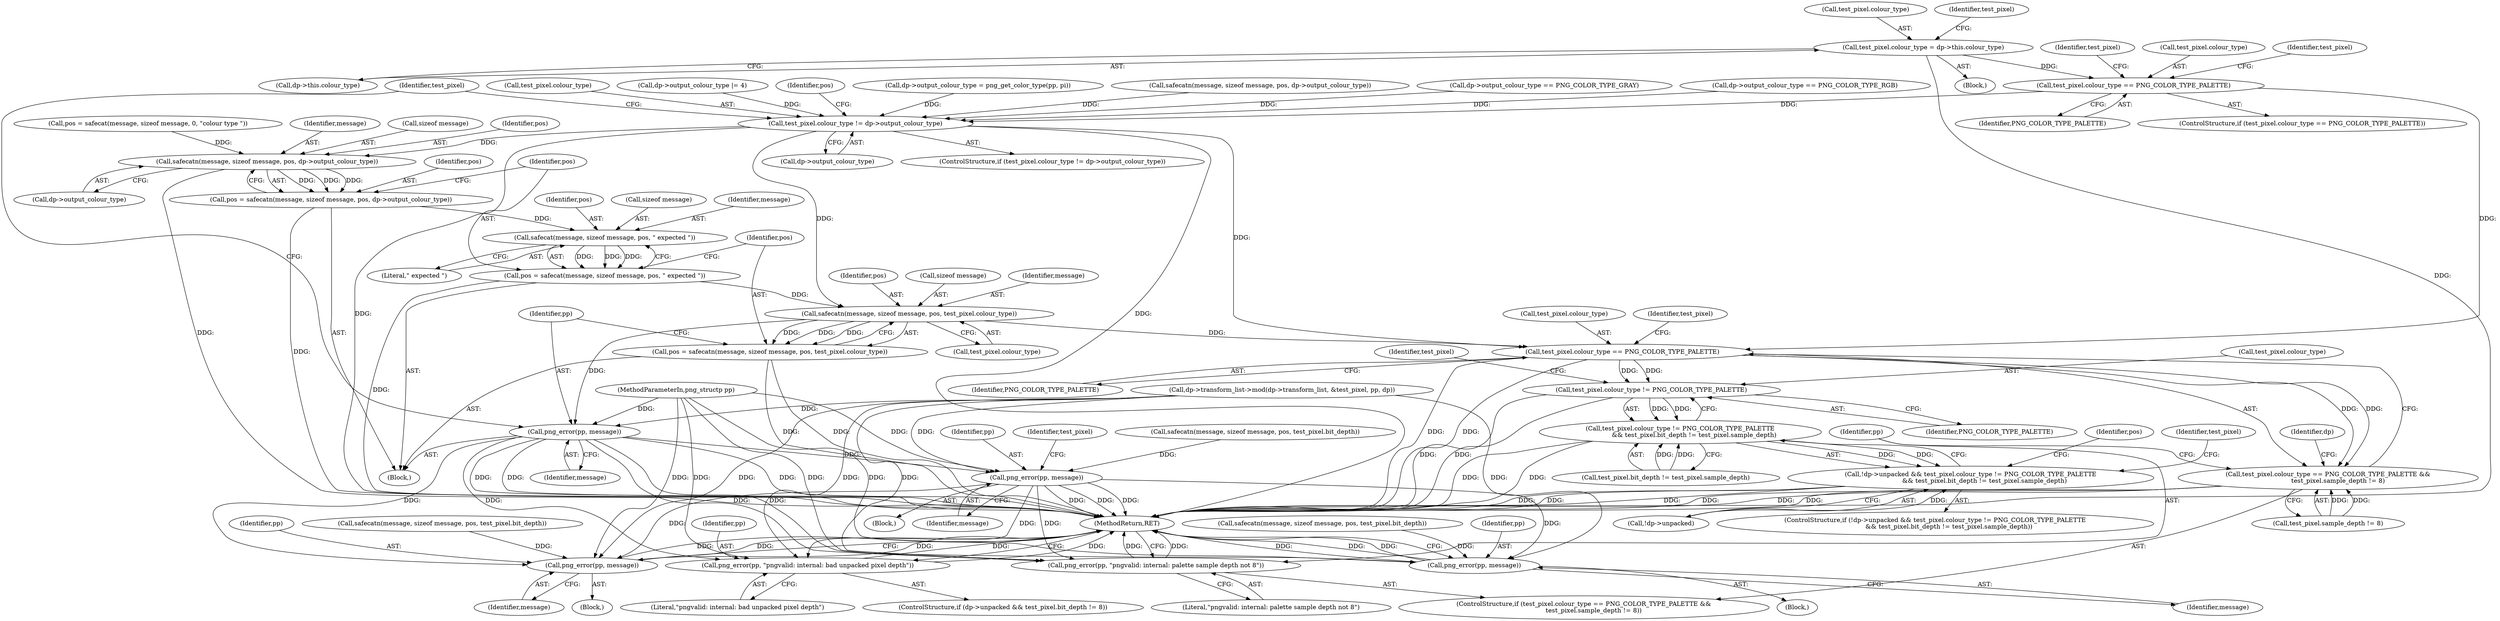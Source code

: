 digraph "0_Android_9d4853418ab2f754c2b63e091c29c5529b8b86ca_149@pointer" {
"1000304" [label="(Call,test_pixel.colour_type = dp->this.colour_type)"];
"1000323" [label="(Call,test_pixel.colour_type == PNG_COLOR_TYPE_PALETTE)"];
"1000380" [label="(Call,test_pixel.colour_type != dp->output_colour_type)"];
"1000400" [label="(Call,safecatn(message, sizeof message, pos, dp->output_colour_type))"];
"1000398" [label="(Call,pos = safecatn(message, sizeof message, pos, dp->output_colour_type))"];
"1000410" [label="(Call,safecat(message, sizeof message, pos, \" expected \"))"];
"1000408" [label="(Call,pos = safecat(message, sizeof message, pos, \" expected \"))"];
"1000418" [label="(Call,safecatn(message, sizeof message, pos, test_pixel.colour_type))"];
"1000416" [label="(Call,pos = safecatn(message, sizeof message, pos, test_pixel.colour_type))"];
"1000426" [label="(Call,png_error(pp, message))"];
"1000476" [label="(Call,png_error(pp, message))"];
"1000491" [label="(Call,png_error(pp, \"pngvalid: internal: palette sample depth not 8\"))"];
"1000505" [label="(Call,png_error(pp, \"pngvalid: internal: bad unpacked pixel depth\"))"];
"1000567" [label="(Call,png_error(pp, message))"];
"1000618" [label="(Call,png_error(pp, message))"];
"1000481" [label="(Call,test_pixel.colour_type == PNG_COLOR_TYPE_PALETTE)"];
"1000480" [label="(Call,test_pixel.colour_type == PNG_COLOR_TYPE_PALETTE &&\n          test_pixel.sample_depth != 8)"];
"1000516" [label="(Call,test_pixel.colour_type != PNG_COLOR_TYPE_PALETTE)"];
"1000515" [label="(Call,test_pixel.colour_type != PNG_COLOR_TYPE_PALETTE\n              && test_pixel.bit_depth != test_pixel.sample_depth)"];
"1000510" [label="(Call,!dp->unpacked && test_pixel.colour_type != PNG_COLOR_TYPE_PALETTE\n              && test_pixel.bit_depth != test_pixel.sample_depth)"];
"1000481" [label="(Call,test_pixel.colour_type == PNG_COLOR_TYPE_PALETTE)"];
"1000371" [label="(Call,dp->transform_list->mod(dp->transform_list, &test_pixel, pp, dp))"];
"1000400" [label="(Call,safecatn(message, sizeof message, pos, dp->output_colour_type))"];
"1000305" [label="(Call,test_pixel.colour_type)"];
"1000420" [label="(Call,sizeof message)"];
"1000267" [label="(Call,safecatn(message, sizeof message, pos, dp->output_colour_type))"];
"1000191" [label="(Call,dp->output_colour_type == PNG_COLOR_TYPE_GRAY)"];
"1000492" [label="(Identifier,pp)"];
"1000336" [label="(Identifier,test_pixel)"];
"1000498" [label="(Identifier,dp)"];
"1000324" [label="(Call,test_pixel.colour_type)"];
"1000432" [label="(Identifier,test_pixel)"];
"1000315" [label="(Identifier,test_pixel)"];
"1000495" [label="(ControlStructure,if (dp->unpacked && test_pixel.bit_depth != 8))"];
"1000417" [label="(Identifier,pos)"];
"1000480" [label="(Call,test_pixel.colour_type == PNG_COLOR_TYPE_PALETTE &&\n          test_pixel.sample_depth != 8)"];
"1000478" [label="(Identifier,message)"];
"1000510" [label="(Call,!dp->unpacked && test_pixel.colour_type != PNG_COLOR_TYPE_PALETTE\n              && test_pixel.bit_depth != test_pixel.sample_depth)"];
"1000515" [label="(Call,test_pixel.colour_type != PNG_COLOR_TYPE_PALETTE\n              && test_pixel.bit_depth != test_pixel.sample_depth)"];
"1000398" [label="(Call,pos = safecatn(message, sizeof message, pos, dp->output_colour_type))"];
"1000483" [label="(Identifier,test_pixel)"];
"1000308" [label="(Call,dp->this.colour_type)"];
"1000322" [label="(ControlStructure,if (test_pixel.colour_type == PNG_COLOR_TYPE_PALETTE))"];
"1000506" [label="(Identifier,pp)"];
"1000567" [label="(Call,png_error(pp, message))"];
"1000507" [label="(Literal,\"pngvalid: internal: bad unpacked pixel depth\")"];
"1000516" [label="(Call,test_pixel.colour_type != PNG_COLOR_TYPE_PALETTE)"];
"1000404" [label="(Identifier,pos)"];
"1000579" [label="(Block,)"];
"1000511" [label="(Call,!dp->unpacked)"];
"1000419" [label="(Identifier,message)"];
"1000493" [label="(Literal,\"pngvalid: internal: palette sample depth not 8\")"];
"1000390" [label="(Call,pos = safecat(message, sizeof message, 0, \"colour type \"))"];
"1000427" [label="(Identifier,pp)"];
"1000186" [label="(Call,dp->output_colour_type == PNG_COLOR_TYPE_RGB)"];
"1000569" [label="(Identifier,message)"];
"1000384" [label="(Call,dp->output_colour_type)"];
"1000410" [label="(Call,safecat(message, sizeof message, pos, \" expected \"))"];
"1000296" [label="(Block,)"];
"1000330" [label="(Identifier,test_pixel)"];
"1000401" [label="(Identifier,message)"];
"1000416" [label="(Call,pos = safecatn(message, sizeof message, pos, test_pixel.colour_type))"];
"1000121" [label="(MethodParameterIn,png_structp pp)"];
"1000505" [label="(Call,png_error(pp, \"pngvalid: internal: bad unpacked pixel depth\"))"];
"1000559" [label="(Call,safecatn(message, sizeof message, pos, test_pixel.bit_depth))"];
"1000412" [label="(Call,sizeof message)"];
"1000485" [label="(Identifier,PNG_COLOR_TYPE_PALETTE)"];
"1000422" [label="(Identifier,pos)"];
"1000415" [label="(Literal,\" expected \")"];
"1000408" [label="(Call,pos = safecat(message, sizeof message, pos, \" expected \"))"];
"1000409" [label="(Identifier,pos)"];
"1000381" [label="(Call,test_pixel.colour_type)"];
"1000521" [label="(Call,test_pixel.bit_depth != test_pixel.sample_depth)"];
"1000426" [label="(Call,png_error(pp, message))"];
"1000304" [label="(Call,test_pixel.colour_type = dp->this.colour_type)"];
"1000523" [label="(Identifier,test_pixel)"];
"1000476" [label="(Call,png_error(pp, message))"];
"1000568" [label="(Identifier,pp)"];
"1000411" [label="(Identifier,message)"];
"1000486" [label="(Call,test_pixel.sample_depth != 8)"];
"1000201" [label="(Call,dp->output_colour_type |= 4)"];
"1000323" [label="(Call,test_pixel.colour_type == PNG_COLOR_TYPE_PALETTE)"];
"1000520" [label="(Identifier,PNG_COLOR_TYPE_PALETTE)"];
"1000327" [label="(Identifier,PNG_COLOR_TYPE_PALETTE)"];
"1000618" [label="(Call,png_error(pp, message))"];
"1000391" [label="(Identifier,pos)"];
"1000428" [label="(Identifier,message)"];
"1000402" [label="(Call,sizeof message)"];
"1000399" [label="(Identifier,pos)"];
"1000387" [label="(Block,)"];
"1000423" [label="(Call,test_pixel.colour_type)"];
"1000468" [label="(Call,safecatn(message, sizeof message, pos, test_pixel.bit_depth))"];
"1000418" [label="(Call,safecatn(message, sizeof message, pos, test_pixel.colour_type))"];
"1000437" [label="(Block,)"];
"1000620" [label="(Identifier,message)"];
"1000163" [label="(Call,dp->output_colour_type = png_get_color_type(pp, pi))"];
"1000610" [label="(Call,safecatn(message, sizeof message, pos, test_pixel.bit_depth))"];
"1000491" [label="(Call,png_error(pp, \"pngvalid: internal: palette sample depth not 8\"))"];
"1000532" [label="(Identifier,pos)"];
"1000379" [label="(ControlStructure,if (test_pixel.colour_type != dp->output_colour_type))"];
"1000621" [label="(MethodReturn,RET)"];
"1000574" [label="(Identifier,test_pixel)"];
"1000619" [label="(Identifier,pp)"];
"1000414" [label="(Identifier,pos)"];
"1000380" [label="(Call,test_pixel.colour_type != dp->output_colour_type)"];
"1000509" [label="(ControlStructure,if (!dp->unpacked && test_pixel.colour_type != PNG_COLOR_TYPE_PALETTE\n              && test_pixel.bit_depth != test_pixel.sample_depth))"];
"1000482" [label="(Call,test_pixel.colour_type)"];
"1000405" [label="(Call,dp->output_colour_type)"];
"1000528" [label="(Block,)"];
"1000479" [label="(ControlStructure,if (test_pixel.colour_type == PNG_COLOR_TYPE_PALETTE &&\n          test_pixel.sample_depth != 8))"];
"1000477" [label="(Identifier,pp)"];
"1000517" [label="(Call,test_pixel.colour_type)"];
"1000488" [label="(Identifier,test_pixel)"];
"1000304" -> "1000296"  [label="AST: "];
"1000304" -> "1000308"  [label="CFG: "];
"1000305" -> "1000304"  [label="AST: "];
"1000308" -> "1000304"  [label="AST: "];
"1000315" -> "1000304"  [label="CFG: "];
"1000304" -> "1000621"  [label="DDG: "];
"1000304" -> "1000323"  [label="DDG: "];
"1000323" -> "1000322"  [label="AST: "];
"1000323" -> "1000327"  [label="CFG: "];
"1000324" -> "1000323"  [label="AST: "];
"1000327" -> "1000323"  [label="AST: "];
"1000330" -> "1000323"  [label="CFG: "];
"1000336" -> "1000323"  [label="CFG: "];
"1000323" -> "1000380"  [label="DDG: "];
"1000323" -> "1000481"  [label="DDG: "];
"1000380" -> "1000379"  [label="AST: "];
"1000380" -> "1000384"  [label="CFG: "];
"1000381" -> "1000380"  [label="AST: "];
"1000384" -> "1000380"  [label="AST: "];
"1000391" -> "1000380"  [label="CFG: "];
"1000432" -> "1000380"  [label="CFG: "];
"1000380" -> "1000621"  [label="DDG: "];
"1000380" -> "1000621"  [label="DDG: "];
"1000163" -> "1000380"  [label="DDG: "];
"1000186" -> "1000380"  [label="DDG: "];
"1000267" -> "1000380"  [label="DDG: "];
"1000191" -> "1000380"  [label="DDG: "];
"1000201" -> "1000380"  [label="DDG: "];
"1000380" -> "1000400"  [label="DDG: "];
"1000380" -> "1000418"  [label="DDG: "];
"1000380" -> "1000481"  [label="DDG: "];
"1000400" -> "1000398"  [label="AST: "];
"1000400" -> "1000405"  [label="CFG: "];
"1000401" -> "1000400"  [label="AST: "];
"1000402" -> "1000400"  [label="AST: "];
"1000404" -> "1000400"  [label="AST: "];
"1000405" -> "1000400"  [label="AST: "];
"1000398" -> "1000400"  [label="CFG: "];
"1000400" -> "1000621"  [label="DDG: "];
"1000400" -> "1000398"  [label="DDG: "];
"1000400" -> "1000398"  [label="DDG: "];
"1000400" -> "1000398"  [label="DDG: "];
"1000390" -> "1000400"  [label="DDG: "];
"1000398" -> "1000387"  [label="AST: "];
"1000399" -> "1000398"  [label="AST: "];
"1000409" -> "1000398"  [label="CFG: "];
"1000398" -> "1000621"  [label="DDG: "];
"1000398" -> "1000410"  [label="DDG: "];
"1000410" -> "1000408"  [label="AST: "];
"1000410" -> "1000415"  [label="CFG: "];
"1000411" -> "1000410"  [label="AST: "];
"1000412" -> "1000410"  [label="AST: "];
"1000414" -> "1000410"  [label="AST: "];
"1000415" -> "1000410"  [label="AST: "];
"1000408" -> "1000410"  [label="CFG: "];
"1000410" -> "1000408"  [label="DDG: "];
"1000410" -> "1000408"  [label="DDG: "];
"1000410" -> "1000408"  [label="DDG: "];
"1000408" -> "1000387"  [label="AST: "];
"1000409" -> "1000408"  [label="AST: "];
"1000417" -> "1000408"  [label="CFG: "];
"1000408" -> "1000621"  [label="DDG: "];
"1000408" -> "1000418"  [label="DDG: "];
"1000418" -> "1000416"  [label="AST: "];
"1000418" -> "1000423"  [label="CFG: "];
"1000419" -> "1000418"  [label="AST: "];
"1000420" -> "1000418"  [label="AST: "];
"1000422" -> "1000418"  [label="AST: "];
"1000423" -> "1000418"  [label="AST: "];
"1000416" -> "1000418"  [label="CFG: "];
"1000418" -> "1000416"  [label="DDG: "];
"1000418" -> "1000416"  [label="DDG: "];
"1000418" -> "1000416"  [label="DDG: "];
"1000418" -> "1000426"  [label="DDG: "];
"1000418" -> "1000481"  [label="DDG: "];
"1000416" -> "1000387"  [label="AST: "];
"1000417" -> "1000416"  [label="AST: "];
"1000427" -> "1000416"  [label="CFG: "];
"1000416" -> "1000621"  [label="DDG: "];
"1000416" -> "1000621"  [label="DDG: "];
"1000426" -> "1000387"  [label="AST: "];
"1000426" -> "1000428"  [label="CFG: "];
"1000427" -> "1000426"  [label="AST: "];
"1000428" -> "1000426"  [label="AST: "];
"1000432" -> "1000426"  [label="CFG: "];
"1000426" -> "1000621"  [label="DDG: "];
"1000426" -> "1000621"  [label="DDG: "];
"1000426" -> "1000621"  [label="DDG: "];
"1000371" -> "1000426"  [label="DDG: "];
"1000121" -> "1000426"  [label="DDG: "];
"1000426" -> "1000476"  [label="DDG: "];
"1000426" -> "1000491"  [label="DDG: "];
"1000426" -> "1000505"  [label="DDG: "];
"1000426" -> "1000567"  [label="DDG: "];
"1000426" -> "1000618"  [label="DDG: "];
"1000476" -> "1000437"  [label="AST: "];
"1000476" -> "1000478"  [label="CFG: "];
"1000477" -> "1000476"  [label="AST: "];
"1000478" -> "1000476"  [label="AST: "];
"1000483" -> "1000476"  [label="CFG: "];
"1000476" -> "1000621"  [label="DDG: "];
"1000476" -> "1000621"  [label="DDG: "];
"1000476" -> "1000621"  [label="DDG: "];
"1000371" -> "1000476"  [label="DDG: "];
"1000121" -> "1000476"  [label="DDG: "];
"1000468" -> "1000476"  [label="DDG: "];
"1000476" -> "1000491"  [label="DDG: "];
"1000476" -> "1000505"  [label="DDG: "];
"1000476" -> "1000567"  [label="DDG: "];
"1000476" -> "1000618"  [label="DDG: "];
"1000491" -> "1000479"  [label="AST: "];
"1000491" -> "1000493"  [label="CFG: "];
"1000492" -> "1000491"  [label="AST: "];
"1000493" -> "1000491"  [label="AST: "];
"1000621" -> "1000491"  [label="CFG: "];
"1000491" -> "1000621"  [label="DDG: "];
"1000491" -> "1000621"  [label="DDG: "];
"1000371" -> "1000491"  [label="DDG: "];
"1000121" -> "1000491"  [label="DDG: "];
"1000505" -> "1000495"  [label="AST: "];
"1000505" -> "1000507"  [label="CFG: "];
"1000506" -> "1000505"  [label="AST: "];
"1000507" -> "1000505"  [label="AST: "];
"1000621" -> "1000505"  [label="CFG: "];
"1000505" -> "1000621"  [label="DDG: "];
"1000505" -> "1000621"  [label="DDG: "];
"1000371" -> "1000505"  [label="DDG: "];
"1000121" -> "1000505"  [label="DDG: "];
"1000567" -> "1000528"  [label="AST: "];
"1000567" -> "1000569"  [label="CFG: "];
"1000568" -> "1000567"  [label="AST: "];
"1000569" -> "1000567"  [label="AST: "];
"1000621" -> "1000567"  [label="CFG: "];
"1000567" -> "1000621"  [label="DDG: "];
"1000567" -> "1000621"  [label="DDG: "];
"1000567" -> "1000621"  [label="DDG: "];
"1000371" -> "1000567"  [label="DDG: "];
"1000121" -> "1000567"  [label="DDG: "];
"1000559" -> "1000567"  [label="DDG: "];
"1000618" -> "1000579"  [label="AST: "];
"1000618" -> "1000620"  [label="CFG: "];
"1000619" -> "1000618"  [label="AST: "];
"1000620" -> "1000618"  [label="AST: "];
"1000621" -> "1000618"  [label="CFG: "];
"1000618" -> "1000621"  [label="DDG: "];
"1000618" -> "1000621"  [label="DDG: "];
"1000618" -> "1000621"  [label="DDG: "];
"1000371" -> "1000618"  [label="DDG: "];
"1000121" -> "1000618"  [label="DDG: "];
"1000610" -> "1000618"  [label="DDG: "];
"1000481" -> "1000480"  [label="AST: "];
"1000481" -> "1000485"  [label="CFG: "];
"1000482" -> "1000481"  [label="AST: "];
"1000485" -> "1000481"  [label="AST: "];
"1000488" -> "1000481"  [label="CFG: "];
"1000480" -> "1000481"  [label="CFG: "];
"1000481" -> "1000621"  [label="DDG: "];
"1000481" -> "1000621"  [label="DDG: "];
"1000481" -> "1000480"  [label="DDG: "];
"1000481" -> "1000480"  [label="DDG: "];
"1000481" -> "1000516"  [label="DDG: "];
"1000481" -> "1000516"  [label="DDG: "];
"1000480" -> "1000479"  [label="AST: "];
"1000480" -> "1000486"  [label="CFG: "];
"1000486" -> "1000480"  [label="AST: "];
"1000492" -> "1000480"  [label="CFG: "];
"1000498" -> "1000480"  [label="CFG: "];
"1000480" -> "1000621"  [label="DDG: "];
"1000480" -> "1000621"  [label="DDG: "];
"1000480" -> "1000621"  [label="DDG: "];
"1000486" -> "1000480"  [label="DDG: "];
"1000486" -> "1000480"  [label="DDG: "];
"1000516" -> "1000515"  [label="AST: "];
"1000516" -> "1000520"  [label="CFG: "];
"1000517" -> "1000516"  [label="AST: "];
"1000520" -> "1000516"  [label="AST: "];
"1000523" -> "1000516"  [label="CFG: "];
"1000515" -> "1000516"  [label="CFG: "];
"1000516" -> "1000621"  [label="DDG: "];
"1000516" -> "1000621"  [label="DDG: "];
"1000516" -> "1000515"  [label="DDG: "];
"1000516" -> "1000515"  [label="DDG: "];
"1000515" -> "1000510"  [label="AST: "];
"1000515" -> "1000521"  [label="CFG: "];
"1000521" -> "1000515"  [label="AST: "];
"1000510" -> "1000515"  [label="CFG: "];
"1000515" -> "1000621"  [label="DDG: "];
"1000515" -> "1000621"  [label="DDG: "];
"1000515" -> "1000510"  [label="DDG: "];
"1000515" -> "1000510"  [label="DDG: "];
"1000521" -> "1000515"  [label="DDG: "];
"1000521" -> "1000515"  [label="DDG: "];
"1000510" -> "1000509"  [label="AST: "];
"1000510" -> "1000511"  [label="CFG: "];
"1000511" -> "1000510"  [label="AST: "];
"1000532" -> "1000510"  [label="CFG: "];
"1000574" -> "1000510"  [label="CFG: "];
"1000510" -> "1000621"  [label="DDG: "];
"1000510" -> "1000621"  [label="DDG: "];
"1000510" -> "1000621"  [label="DDG: "];
"1000511" -> "1000510"  [label="DDG: "];
}
